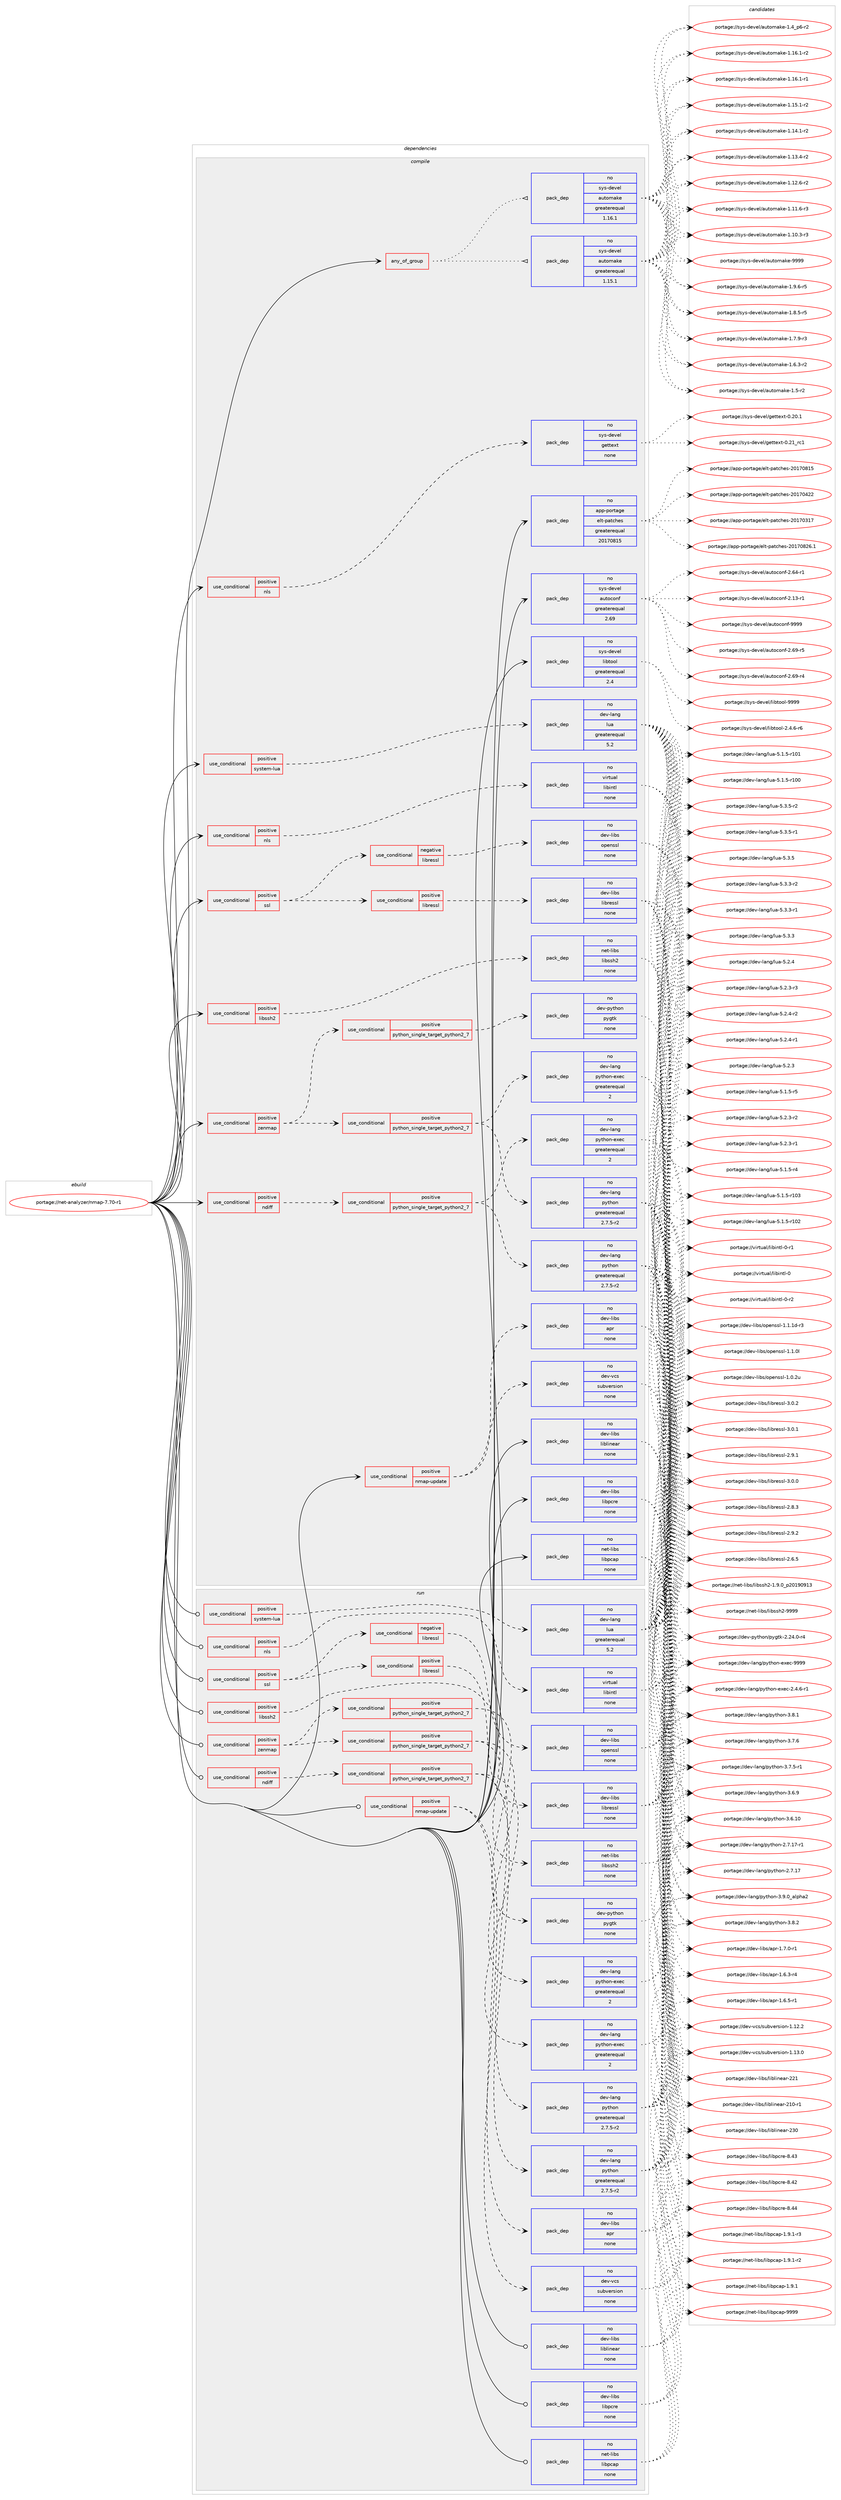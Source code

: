 digraph prolog {

# *************
# Graph options
# *************

newrank=true;
concentrate=true;
compound=true;
graph [rankdir=LR,fontname=Helvetica,fontsize=10,ranksep=1.5];#, ranksep=2.5, nodesep=0.2];
edge  [arrowhead=vee];
node  [fontname=Helvetica,fontsize=10];

# **********
# The ebuild
# **********

subgraph cluster_leftcol {
color=gray;
rank=same;
label=<<i>ebuild</i>>;
id [label="portage://net-analyzer/nmap-7.70-r1", color=red, width=4, href="../net-analyzer/nmap-7.70-r1.svg"];
}

# ****************
# The dependencies
# ****************

subgraph cluster_midcol {
color=gray;
label=<<i>dependencies</i>>;
subgraph cluster_compile {
fillcolor="#eeeeee";
style=filled;
label=<<i>compile</i>>;
subgraph any1752 {
dependency101522 [label=<<TABLE BORDER="0" CELLBORDER="1" CELLSPACING="0" CELLPADDING="4"><TR><TD CELLPADDING="10">any_of_group</TD></TR></TABLE>>, shape=none, color=red];subgraph pack76367 {
dependency101523 [label=<<TABLE BORDER="0" CELLBORDER="1" CELLSPACING="0" CELLPADDING="4" WIDTH="220"><TR><TD ROWSPAN="6" CELLPADDING="30">pack_dep</TD></TR><TR><TD WIDTH="110">no</TD></TR><TR><TD>sys-devel</TD></TR><TR><TD>automake</TD></TR><TR><TD>greaterequal</TD></TR><TR><TD>1.16.1</TD></TR></TABLE>>, shape=none, color=blue];
}
dependency101522:e -> dependency101523:w [weight=20,style="dotted",arrowhead="oinv"];
subgraph pack76368 {
dependency101524 [label=<<TABLE BORDER="0" CELLBORDER="1" CELLSPACING="0" CELLPADDING="4" WIDTH="220"><TR><TD ROWSPAN="6" CELLPADDING="30">pack_dep</TD></TR><TR><TD WIDTH="110">no</TD></TR><TR><TD>sys-devel</TD></TR><TR><TD>automake</TD></TR><TR><TD>greaterequal</TD></TR><TR><TD>1.15.1</TD></TR></TABLE>>, shape=none, color=blue];
}
dependency101522:e -> dependency101524:w [weight=20,style="dotted",arrowhead="oinv"];
}
id:e -> dependency101522:w [weight=20,style="solid",arrowhead="vee"];
subgraph cond23318 {
dependency101525 [label=<<TABLE BORDER="0" CELLBORDER="1" CELLSPACING="0" CELLPADDING="4"><TR><TD ROWSPAN="3" CELLPADDING="10">use_conditional</TD></TR><TR><TD>positive</TD></TR><TR><TD>libssh2</TD></TR></TABLE>>, shape=none, color=red];
subgraph pack76369 {
dependency101526 [label=<<TABLE BORDER="0" CELLBORDER="1" CELLSPACING="0" CELLPADDING="4" WIDTH="220"><TR><TD ROWSPAN="6" CELLPADDING="30">pack_dep</TD></TR><TR><TD WIDTH="110">no</TD></TR><TR><TD>net-libs</TD></TR><TR><TD>libssh2</TD></TR><TR><TD>none</TD></TR><TR><TD></TD></TR></TABLE>>, shape=none, color=blue];
}
dependency101525:e -> dependency101526:w [weight=20,style="dashed",arrowhead="vee"];
}
id:e -> dependency101525:w [weight=20,style="solid",arrowhead="vee"];
subgraph cond23319 {
dependency101527 [label=<<TABLE BORDER="0" CELLBORDER="1" CELLSPACING="0" CELLPADDING="4"><TR><TD ROWSPAN="3" CELLPADDING="10">use_conditional</TD></TR><TR><TD>positive</TD></TR><TR><TD>ndiff</TD></TR></TABLE>>, shape=none, color=red];
subgraph cond23320 {
dependency101528 [label=<<TABLE BORDER="0" CELLBORDER="1" CELLSPACING="0" CELLPADDING="4"><TR><TD ROWSPAN="3" CELLPADDING="10">use_conditional</TD></TR><TR><TD>positive</TD></TR><TR><TD>python_single_target_python2_7</TD></TR></TABLE>>, shape=none, color=red];
subgraph pack76370 {
dependency101529 [label=<<TABLE BORDER="0" CELLBORDER="1" CELLSPACING="0" CELLPADDING="4" WIDTH="220"><TR><TD ROWSPAN="6" CELLPADDING="30">pack_dep</TD></TR><TR><TD WIDTH="110">no</TD></TR><TR><TD>dev-lang</TD></TR><TR><TD>python</TD></TR><TR><TD>greaterequal</TD></TR><TR><TD>2.7.5-r2</TD></TR></TABLE>>, shape=none, color=blue];
}
dependency101528:e -> dependency101529:w [weight=20,style="dashed",arrowhead="vee"];
subgraph pack76371 {
dependency101530 [label=<<TABLE BORDER="0" CELLBORDER="1" CELLSPACING="0" CELLPADDING="4" WIDTH="220"><TR><TD ROWSPAN="6" CELLPADDING="30">pack_dep</TD></TR><TR><TD WIDTH="110">no</TD></TR><TR><TD>dev-lang</TD></TR><TR><TD>python-exec</TD></TR><TR><TD>greaterequal</TD></TR><TR><TD>2</TD></TR></TABLE>>, shape=none, color=blue];
}
dependency101528:e -> dependency101530:w [weight=20,style="dashed",arrowhead="vee"];
}
dependency101527:e -> dependency101528:w [weight=20,style="dashed",arrowhead="vee"];
}
id:e -> dependency101527:w [weight=20,style="solid",arrowhead="vee"];
subgraph cond23321 {
dependency101531 [label=<<TABLE BORDER="0" CELLBORDER="1" CELLSPACING="0" CELLPADDING="4"><TR><TD ROWSPAN="3" CELLPADDING="10">use_conditional</TD></TR><TR><TD>positive</TD></TR><TR><TD>nls</TD></TR></TABLE>>, shape=none, color=red];
subgraph pack76372 {
dependency101532 [label=<<TABLE BORDER="0" CELLBORDER="1" CELLSPACING="0" CELLPADDING="4" WIDTH="220"><TR><TD ROWSPAN="6" CELLPADDING="30">pack_dep</TD></TR><TR><TD WIDTH="110">no</TD></TR><TR><TD>sys-devel</TD></TR><TR><TD>gettext</TD></TR><TR><TD>none</TD></TR><TR><TD></TD></TR></TABLE>>, shape=none, color=blue];
}
dependency101531:e -> dependency101532:w [weight=20,style="dashed",arrowhead="vee"];
}
id:e -> dependency101531:w [weight=20,style="solid",arrowhead="vee"];
subgraph cond23322 {
dependency101533 [label=<<TABLE BORDER="0" CELLBORDER="1" CELLSPACING="0" CELLPADDING="4"><TR><TD ROWSPAN="3" CELLPADDING="10">use_conditional</TD></TR><TR><TD>positive</TD></TR><TR><TD>nls</TD></TR></TABLE>>, shape=none, color=red];
subgraph pack76373 {
dependency101534 [label=<<TABLE BORDER="0" CELLBORDER="1" CELLSPACING="0" CELLPADDING="4" WIDTH="220"><TR><TD ROWSPAN="6" CELLPADDING="30">pack_dep</TD></TR><TR><TD WIDTH="110">no</TD></TR><TR><TD>virtual</TD></TR><TR><TD>libintl</TD></TR><TR><TD>none</TD></TR><TR><TD></TD></TR></TABLE>>, shape=none, color=blue];
}
dependency101533:e -> dependency101534:w [weight=20,style="dashed",arrowhead="vee"];
}
id:e -> dependency101533:w [weight=20,style="solid",arrowhead="vee"];
subgraph cond23323 {
dependency101535 [label=<<TABLE BORDER="0" CELLBORDER="1" CELLSPACING="0" CELLPADDING="4"><TR><TD ROWSPAN="3" CELLPADDING="10">use_conditional</TD></TR><TR><TD>positive</TD></TR><TR><TD>nmap-update</TD></TR></TABLE>>, shape=none, color=red];
subgraph pack76374 {
dependency101536 [label=<<TABLE BORDER="0" CELLBORDER="1" CELLSPACING="0" CELLPADDING="4" WIDTH="220"><TR><TD ROWSPAN="6" CELLPADDING="30">pack_dep</TD></TR><TR><TD WIDTH="110">no</TD></TR><TR><TD>dev-libs</TD></TR><TR><TD>apr</TD></TR><TR><TD>none</TD></TR><TR><TD></TD></TR></TABLE>>, shape=none, color=blue];
}
dependency101535:e -> dependency101536:w [weight=20,style="dashed",arrowhead="vee"];
subgraph pack76375 {
dependency101537 [label=<<TABLE BORDER="0" CELLBORDER="1" CELLSPACING="0" CELLPADDING="4" WIDTH="220"><TR><TD ROWSPAN="6" CELLPADDING="30">pack_dep</TD></TR><TR><TD WIDTH="110">no</TD></TR><TR><TD>dev-vcs</TD></TR><TR><TD>subversion</TD></TR><TR><TD>none</TD></TR><TR><TD></TD></TR></TABLE>>, shape=none, color=blue];
}
dependency101535:e -> dependency101537:w [weight=20,style="dashed",arrowhead="vee"];
}
id:e -> dependency101535:w [weight=20,style="solid",arrowhead="vee"];
subgraph cond23324 {
dependency101538 [label=<<TABLE BORDER="0" CELLBORDER="1" CELLSPACING="0" CELLPADDING="4"><TR><TD ROWSPAN="3" CELLPADDING="10">use_conditional</TD></TR><TR><TD>positive</TD></TR><TR><TD>ssl</TD></TR></TABLE>>, shape=none, color=red];
subgraph cond23325 {
dependency101539 [label=<<TABLE BORDER="0" CELLBORDER="1" CELLSPACING="0" CELLPADDING="4"><TR><TD ROWSPAN="3" CELLPADDING="10">use_conditional</TD></TR><TR><TD>negative</TD></TR><TR><TD>libressl</TD></TR></TABLE>>, shape=none, color=red];
subgraph pack76376 {
dependency101540 [label=<<TABLE BORDER="0" CELLBORDER="1" CELLSPACING="0" CELLPADDING="4" WIDTH="220"><TR><TD ROWSPAN="6" CELLPADDING="30">pack_dep</TD></TR><TR><TD WIDTH="110">no</TD></TR><TR><TD>dev-libs</TD></TR><TR><TD>openssl</TD></TR><TR><TD>none</TD></TR><TR><TD></TD></TR></TABLE>>, shape=none, color=blue];
}
dependency101539:e -> dependency101540:w [weight=20,style="dashed",arrowhead="vee"];
}
dependency101538:e -> dependency101539:w [weight=20,style="dashed",arrowhead="vee"];
subgraph cond23326 {
dependency101541 [label=<<TABLE BORDER="0" CELLBORDER="1" CELLSPACING="0" CELLPADDING="4"><TR><TD ROWSPAN="3" CELLPADDING="10">use_conditional</TD></TR><TR><TD>positive</TD></TR><TR><TD>libressl</TD></TR></TABLE>>, shape=none, color=red];
subgraph pack76377 {
dependency101542 [label=<<TABLE BORDER="0" CELLBORDER="1" CELLSPACING="0" CELLPADDING="4" WIDTH="220"><TR><TD ROWSPAN="6" CELLPADDING="30">pack_dep</TD></TR><TR><TD WIDTH="110">no</TD></TR><TR><TD>dev-libs</TD></TR><TR><TD>libressl</TD></TR><TR><TD>none</TD></TR><TR><TD></TD></TR></TABLE>>, shape=none, color=blue];
}
dependency101541:e -> dependency101542:w [weight=20,style="dashed",arrowhead="vee"];
}
dependency101538:e -> dependency101541:w [weight=20,style="dashed",arrowhead="vee"];
}
id:e -> dependency101538:w [weight=20,style="solid",arrowhead="vee"];
subgraph cond23327 {
dependency101543 [label=<<TABLE BORDER="0" CELLBORDER="1" CELLSPACING="0" CELLPADDING="4"><TR><TD ROWSPAN="3" CELLPADDING="10">use_conditional</TD></TR><TR><TD>positive</TD></TR><TR><TD>system-lua</TD></TR></TABLE>>, shape=none, color=red];
subgraph pack76378 {
dependency101544 [label=<<TABLE BORDER="0" CELLBORDER="1" CELLSPACING="0" CELLPADDING="4" WIDTH="220"><TR><TD ROWSPAN="6" CELLPADDING="30">pack_dep</TD></TR><TR><TD WIDTH="110">no</TD></TR><TR><TD>dev-lang</TD></TR><TR><TD>lua</TD></TR><TR><TD>greaterequal</TD></TR><TR><TD>5.2</TD></TR></TABLE>>, shape=none, color=blue];
}
dependency101543:e -> dependency101544:w [weight=20,style="dashed",arrowhead="vee"];
}
id:e -> dependency101543:w [weight=20,style="solid",arrowhead="vee"];
subgraph cond23328 {
dependency101545 [label=<<TABLE BORDER="0" CELLBORDER="1" CELLSPACING="0" CELLPADDING="4"><TR><TD ROWSPAN="3" CELLPADDING="10">use_conditional</TD></TR><TR><TD>positive</TD></TR><TR><TD>zenmap</TD></TR></TABLE>>, shape=none, color=red];
subgraph cond23329 {
dependency101546 [label=<<TABLE BORDER="0" CELLBORDER="1" CELLSPACING="0" CELLPADDING="4"><TR><TD ROWSPAN="3" CELLPADDING="10">use_conditional</TD></TR><TR><TD>positive</TD></TR><TR><TD>python_single_target_python2_7</TD></TR></TABLE>>, shape=none, color=red];
subgraph pack76379 {
dependency101547 [label=<<TABLE BORDER="0" CELLBORDER="1" CELLSPACING="0" CELLPADDING="4" WIDTH="220"><TR><TD ROWSPAN="6" CELLPADDING="30">pack_dep</TD></TR><TR><TD WIDTH="110">no</TD></TR><TR><TD>dev-python</TD></TR><TR><TD>pygtk</TD></TR><TR><TD>none</TD></TR><TR><TD></TD></TR></TABLE>>, shape=none, color=blue];
}
dependency101546:e -> dependency101547:w [weight=20,style="dashed",arrowhead="vee"];
}
dependency101545:e -> dependency101546:w [weight=20,style="dashed",arrowhead="vee"];
subgraph cond23330 {
dependency101548 [label=<<TABLE BORDER="0" CELLBORDER="1" CELLSPACING="0" CELLPADDING="4"><TR><TD ROWSPAN="3" CELLPADDING="10">use_conditional</TD></TR><TR><TD>positive</TD></TR><TR><TD>python_single_target_python2_7</TD></TR></TABLE>>, shape=none, color=red];
subgraph pack76380 {
dependency101549 [label=<<TABLE BORDER="0" CELLBORDER="1" CELLSPACING="0" CELLPADDING="4" WIDTH="220"><TR><TD ROWSPAN="6" CELLPADDING="30">pack_dep</TD></TR><TR><TD WIDTH="110">no</TD></TR><TR><TD>dev-lang</TD></TR><TR><TD>python</TD></TR><TR><TD>greaterequal</TD></TR><TR><TD>2.7.5-r2</TD></TR></TABLE>>, shape=none, color=blue];
}
dependency101548:e -> dependency101549:w [weight=20,style="dashed",arrowhead="vee"];
subgraph pack76381 {
dependency101550 [label=<<TABLE BORDER="0" CELLBORDER="1" CELLSPACING="0" CELLPADDING="4" WIDTH="220"><TR><TD ROWSPAN="6" CELLPADDING="30">pack_dep</TD></TR><TR><TD WIDTH="110">no</TD></TR><TR><TD>dev-lang</TD></TR><TR><TD>python-exec</TD></TR><TR><TD>greaterequal</TD></TR><TR><TD>2</TD></TR></TABLE>>, shape=none, color=blue];
}
dependency101548:e -> dependency101550:w [weight=20,style="dashed",arrowhead="vee"];
}
dependency101545:e -> dependency101548:w [weight=20,style="dashed",arrowhead="vee"];
}
id:e -> dependency101545:w [weight=20,style="solid",arrowhead="vee"];
subgraph pack76382 {
dependency101551 [label=<<TABLE BORDER="0" CELLBORDER="1" CELLSPACING="0" CELLPADDING="4" WIDTH="220"><TR><TD ROWSPAN="6" CELLPADDING="30">pack_dep</TD></TR><TR><TD WIDTH="110">no</TD></TR><TR><TD>app-portage</TD></TR><TR><TD>elt-patches</TD></TR><TR><TD>greaterequal</TD></TR><TR><TD>20170815</TD></TR></TABLE>>, shape=none, color=blue];
}
id:e -> dependency101551:w [weight=20,style="solid",arrowhead="vee"];
subgraph pack76383 {
dependency101552 [label=<<TABLE BORDER="0" CELLBORDER="1" CELLSPACING="0" CELLPADDING="4" WIDTH="220"><TR><TD ROWSPAN="6" CELLPADDING="30">pack_dep</TD></TR><TR><TD WIDTH="110">no</TD></TR><TR><TD>dev-libs</TD></TR><TR><TD>liblinear</TD></TR><TR><TD>none</TD></TR><TR><TD></TD></TR></TABLE>>, shape=none, color=blue];
}
id:e -> dependency101552:w [weight=20,style="solid",arrowhead="vee"];
subgraph pack76384 {
dependency101553 [label=<<TABLE BORDER="0" CELLBORDER="1" CELLSPACING="0" CELLPADDING="4" WIDTH="220"><TR><TD ROWSPAN="6" CELLPADDING="30">pack_dep</TD></TR><TR><TD WIDTH="110">no</TD></TR><TR><TD>dev-libs</TD></TR><TR><TD>libpcre</TD></TR><TR><TD>none</TD></TR><TR><TD></TD></TR></TABLE>>, shape=none, color=blue];
}
id:e -> dependency101553:w [weight=20,style="solid",arrowhead="vee"];
subgraph pack76385 {
dependency101554 [label=<<TABLE BORDER="0" CELLBORDER="1" CELLSPACING="0" CELLPADDING="4" WIDTH="220"><TR><TD ROWSPAN="6" CELLPADDING="30">pack_dep</TD></TR><TR><TD WIDTH="110">no</TD></TR><TR><TD>net-libs</TD></TR><TR><TD>libpcap</TD></TR><TR><TD>none</TD></TR><TR><TD></TD></TR></TABLE>>, shape=none, color=blue];
}
id:e -> dependency101554:w [weight=20,style="solid",arrowhead="vee"];
subgraph pack76386 {
dependency101555 [label=<<TABLE BORDER="0" CELLBORDER="1" CELLSPACING="0" CELLPADDING="4" WIDTH="220"><TR><TD ROWSPAN="6" CELLPADDING="30">pack_dep</TD></TR><TR><TD WIDTH="110">no</TD></TR><TR><TD>sys-devel</TD></TR><TR><TD>autoconf</TD></TR><TR><TD>greaterequal</TD></TR><TR><TD>2.69</TD></TR></TABLE>>, shape=none, color=blue];
}
id:e -> dependency101555:w [weight=20,style="solid",arrowhead="vee"];
subgraph pack76387 {
dependency101556 [label=<<TABLE BORDER="0" CELLBORDER="1" CELLSPACING="0" CELLPADDING="4" WIDTH="220"><TR><TD ROWSPAN="6" CELLPADDING="30">pack_dep</TD></TR><TR><TD WIDTH="110">no</TD></TR><TR><TD>sys-devel</TD></TR><TR><TD>libtool</TD></TR><TR><TD>greaterequal</TD></TR><TR><TD>2.4</TD></TR></TABLE>>, shape=none, color=blue];
}
id:e -> dependency101556:w [weight=20,style="solid",arrowhead="vee"];
}
subgraph cluster_compileandrun {
fillcolor="#eeeeee";
style=filled;
label=<<i>compile and run</i>>;
}
subgraph cluster_run {
fillcolor="#eeeeee";
style=filled;
label=<<i>run</i>>;
subgraph cond23331 {
dependency101557 [label=<<TABLE BORDER="0" CELLBORDER="1" CELLSPACING="0" CELLPADDING="4"><TR><TD ROWSPAN="3" CELLPADDING="10">use_conditional</TD></TR><TR><TD>positive</TD></TR><TR><TD>libssh2</TD></TR></TABLE>>, shape=none, color=red];
subgraph pack76388 {
dependency101558 [label=<<TABLE BORDER="0" CELLBORDER="1" CELLSPACING="0" CELLPADDING="4" WIDTH="220"><TR><TD ROWSPAN="6" CELLPADDING="30">pack_dep</TD></TR><TR><TD WIDTH="110">no</TD></TR><TR><TD>net-libs</TD></TR><TR><TD>libssh2</TD></TR><TR><TD>none</TD></TR><TR><TD></TD></TR></TABLE>>, shape=none, color=blue];
}
dependency101557:e -> dependency101558:w [weight=20,style="dashed",arrowhead="vee"];
}
id:e -> dependency101557:w [weight=20,style="solid",arrowhead="odot"];
subgraph cond23332 {
dependency101559 [label=<<TABLE BORDER="0" CELLBORDER="1" CELLSPACING="0" CELLPADDING="4"><TR><TD ROWSPAN="3" CELLPADDING="10">use_conditional</TD></TR><TR><TD>positive</TD></TR><TR><TD>ndiff</TD></TR></TABLE>>, shape=none, color=red];
subgraph cond23333 {
dependency101560 [label=<<TABLE BORDER="0" CELLBORDER="1" CELLSPACING="0" CELLPADDING="4"><TR><TD ROWSPAN="3" CELLPADDING="10">use_conditional</TD></TR><TR><TD>positive</TD></TR><TR><TD>python_single_target_python2_7</TD></TR></TABLE>>, shape=none, color=red];
subgraph pack76389 {
dependency101561 [label=<<TABLE BORDER="0" CELLBORDER="1" CELLSPACING="0" CELLPADDING="4" WIDTH="220"><TR><TD ROWSPAN="6" CELLPADDING="30">pack_dep</TD></TR><TR><TD WIDTH="110">no</TD></TR><TR><TD>dev-lang</TD></TR><TR><TD>python</TD></TR><TR><TD>greaterequal</TD></TR><TR><TD>2.7.5-r2</TD></TR></TABLE>>, shape=none, color=blue];
}
dependency101560:e -> dependency101561:w [weight=20,style="dashed",arrowhead="vee"];
subgraph pack76390 {
dependency101562 [label=<<TABLE BORDER="0" CELLBORDER="1" CELLSPACING="0" CELLPADDING="4" WIDTH="220"><TR><TD ROWSPAN="6" CELLPADDING="30">pack_dep</TD></TR><TR><TD WIDTH="110">no</TD></TR><TR><TD>dev-lang</TD></TR><TR><TD>python-exec</TD></TR><TR><TD>greaterequal</TD></TR><TR><TD>2</TD></TR></TABLE>>, shape=none, color=blue];
}
dependency101560:e -> dependency101562:w [weight=20,style="dashed",arrowhead="vee"];
}
dependency101559:e -> dependency101560:w [weight=20,style="dashed",arrowhead="vee"];
}
id:e -> dependency101559:w [weight=20,style="solid",arrowhead="odot"];
subgraph cond23334 {
dependency101563 [label=<<TABLE BORDER="0" CELLBORDER="1" CELLSPACING="0" CELLPADDING="4"><TR><TD ROWSPAN="3" CELLPADDING="10">use_conditional</TD></TR><TR><TD>positive</TD></TR><TR><TD>nls</TD></TR></TABLE>>, shape=none, color=red];
subgraph pack76391 {
dependency101564 [label=<<TABLE BORDER="0" CELLBORDER="1" CELLSPACING="0" CELLPADDING="4" WIDTH="220"><TR><TD ROWSPAN="6" CELLPADDING="30">pack_dep</TD></TR><TR><TD WIDTH="110">no</TD></TR><TR><TD>virtual</TD></TR><TR><TD>libintl</TD></TR><TR><TD>none</TD></TR><TR><TD></TD></TR></TABLE>>, shape=none, color=blue];
}
dependency101563:e -> dependency101564:w [weight=20,style="dashed",arrowhead="vee"];
}
id:e -> dependency101563:w [weight=20,style="solid",arrowhead="odot"];
subgraph cond23335 {
dependency101565 [label=<<TABLE BORDER="0" CELLBORDER="1" CELLSPACING="0" CELLPADDING="4"><TR><TD ROWSPAN="3" CELLPADDING="10">use_conditional</TD></TR><TR><TD>positive</TD></TR><TR><TD>nmap-update</TD></TR></TABLE>>, shape=none, color=red];
subgraph pack76392 {
dependency101566 [label=<<TABLE BORDER="0" CELLBORDER="1" CELLSPACING="0" CELLPADDING="4" WIDTH="220"><TR><TD ROWSPAN="6" CELLPADDING="30">pack_dep</TD></TR><TR><TD WIDTH="110">no</TD></TR><TR><TD>dev-libs</TD></TR><TR><TD>apr</TD></TR><TR><TD>none</TD></TR><TR><TD></TD></TR></TABLE>>, shape=none, color=blue];
}
dependency101565:e -> dependency101566:w [weight=20,style="dashed",arrowhead="vee"];
subgraph pack76393 {
dependency101567 [label=<<TABLE BORDER="0" CELLBORDER="1" CELLSPACING="0" CELLPADDING="4" WIDTH="220"><TR><TD ROWSPAN="6" CELLPADDING="30">pack_dep</TD></TR><TR><TD WIDTH="110">no</TD></TR><TR><TD>dev-vcs</TD></TR><TR><TD>subversion</TD></TR><TR><TD>none</TD></TR><TR><TD></TD></TR></TABLE>>, shape=none, color=blue];
}
dependency101565:e -> dependency101567:w [weight=20,style="dashed",arrowhead="vee"];
}
id:e -> dependency101565:w [weight=20,style="solid",arrowhead="odot"];
subgraph cond23336 {
dependency101568 [label=<<TABLE BORDER="0" CELLBORDER="1" CELLSPACING="0" CELLPADDING="4"><TR><TD ROWSPAN="3" CELLPADDING="10">use_conditional</TD></TR><TR><TD>positive</TD></TR><TR><TD>ssl</TD></TR></TABLE>>, shape=none, color=red];
subgraph cond23337 {
dependency101569 [label=<<TABLE BORDER="0" CELLBORDER="1" CELLSPACING="0" CELLPADDING="4"><TR><TD ROWSPAN="3" CELLPADDING="10">use_conditional</TD></TR><TR><TD>negative</TD></TR><TR><TD>libressl</TD></TR></TABLE>>, shape=none, color=red];
subgraph pack76394 {
dependency101570 [label=<<TABLE BORDER="0" CELLBORDER="1" CELLSPACING="0" CELLPADDING="4" WIDTH="220"><TR><TD ROWSPAN="6" CELLPADDING="30">pack_dep</TD></TR><TR><TD WIDTH="110">no</TD></TR><TR><TD>dev-libs</TD></TR><TR><TD>openssl</TD></TR><TR><TD>none</TD></TR><TR><TD></TD></TR></TABLE>>, shape=none, color=blue];
}
dependency101569:e -> dependency101570:w [weight=20,style="dashed",arrowhead="vee"];
}
dependency101568:e -> dependency101569:w [weight=20,style="dashed",arrowhead="vee"];
subgraph cond23338 {
dependency101571 [label=<<TABLE BORDER="0" CELLBORDER="1" CELLSPACING="0" CELLPADDING="4"><TR><TD ROWSPAN="3" CELLPADDING="10">use_conditional</TD></TR><TR><TD>positive</TD></TR><TR><TD>libressl</TD></TR></TABLE>>, shape=none, color=red];
subgraph pack76395 {
dependency101572 [label=<<TABLE BORDER="0" CELLBORDER="1" CELLSPACING="0" CELLPADDING="4" WIDTH="220"><TR><TD ROWSPAN="6" CELLPADDING="30">pack_dep</TD></TR><TR><TD WIDTH="110">no</TD></TR><TR><TD>dev-libs</TD></TR><TR><TD>libressl</TD></TR><TR><TD>none</TD></TR><TR><TD></TD></TR></TABLE>>, shape=none, color=blue];
}
dependency101571:e -> dependency101572:w [weight=20,style="dashed",arrowhead="vee"];
}
dependency101568:e -> dependency101571:w [weight=20,style="dashed",arrowhead="vee"];
}
id:e -> dependency101568:w [weight=20,style="solid",arrowhead="odot"];
subgraph cond23339 {
dependency101573 [label=<<TABLE BORDER="0" CELLBORDER="1" CELLSPACING="0" CELLPADDING="4"><TR><TD ROWSPAN="3" CELLPADDING="10">use_conditional</TD></TR><TR><TD>positive</TD></TR><TR><TD>system-lua</TD></TR></TABLE>>, shape=none, color=red];
subgraph pack76396 {
dependency101574 [label=<<TABLE BORDER="0" CELLBORDER="1" CELLSPACING="0" CELLPADDING="4" WIDTH="220"><TR><TD ROWSPAN="6" CELLPADDING="30">pack_dep</TD></TR><TR><TD WIDTH="110">no</TD></TR><TR><TD>dev-lang</TD></TR><TR><TD>lua</TD></TR><TR><TD>greaterequal</TD></TR><TR><TD>5.2</TD></TR></TABLE>>, shape=none, color=blue];
}
dependency101573:e -> dependency101574:w [weight=20,style="dashed",arrowhead="vee"];
}
id:e -> dependency101573:w [weight=20,style="solid",arrowhead="odot"];
subgraph cond23340 {
dependency101575 [label=<<TABLE BORDER="0" CELLBORDER="1" CELLSPACING="0" CELLPADDING="4"><TR><TD ROWSPAN="3" CELLPADDING="10">use_conditional</TD></TR><TR><TD>positive</TD></TR><TR><TD>zenmap</TD></TR></TABLE>>, shape=none, color=red];
subgraph cond23341 {
dependency101576 [label=<<TABLE BORDER="0" CELLBORDER="1" CELLSPACING="0" CELLPADDING="4"><TR><TD ROWSPAN="3" CELLPADDING="10">use_conditional</TD></TR><TR><TD>positive</TD></TR><TR><TD>python_single_target_python2_7</TD></TR></TABLE>>, shape=none, color=red];
subgraph pack76397 {
dependency101577 [label=<<TABLE BORDER="0" CELLBORDER="1" CELLSPACING="0" CELLPADDING="4" WIDTH="220"><TR><TD ROWSPAN="6" CELLPADDING="30">pack_dep</TD></TR><TR><TD WIDTH="110">no</TD></TR><TR><TD>dev-python</TD></TR><TR><TD>pygtk</TD></TR><TR><TD>none</TD></TR><TR><TD></TD></TR></TABLE>>, shape=none, color=blue];
}
dependency101576:e -> dependency101577:w [weight=20,style="dashed",arrowhead="vee"];
}
dependency101575:e -> dependency101576:w [weight=20,style="dashed",arrowhead="vee"];
subgraph cond23342 {
dependency101578 [label=<<TABLE BORDER="0" CELLBORDER="1" CELLSPACING="0" CELLPADDING="4"><TR><TD ROWSPAN="3" CELLPADDING="10">use_conditional</TD></TR><TR><TD>positive</TD></TR><TR><TD>python_single_target_python2_7</TD></TR></TABLE>>, shape=none, color=red];
subgraph pack76398 {
dependency101579 [label=<<TABLE BORDER="0" CELLBORDER="1" CELLSPACING="0" CELLPADDING="4" WIDTH="220"><TR><TD ROWSPAN="6" CELLPADDING="30">pack_dep</TD></TR><TR><TD WIDTH="110">no</TD></TR><TR><TD>dev-lang</TD></TR><TR><TD>python</TD></TR><TR><TD>greaterequal</TD></TR><TR><TD>2.7.5-r2</TD></TR></TABLE>>, shape=none, color=blue];
}
dependency101578:e -> dependency101579:w [weight=20,style="dashed",arrowhead="vee"];
subgraph pack76399 {
dependency101580 [label=<<TABLE BORDER="0" CELLBORDER="1" CELLSPACING="0" CELLPADDING="4" WIDTH="220"><TR><TD ROWSPAN="6" CELLPADDING="30">pack_dep</TD></TR><TR><TD WIDTH="110">no</TD></TR><TR><TD>dev-lang</TD></TR><TR><TD>python-exec</TD></TR><TR><TD>greaterequal</TD></TR><TR><TD>2</TD></TR></TABLE>>, shape=none, color=blue];
}
dependency101578:e -> dependency101580:w [weight=20,style="dashed",arrowhead="vee"];
}
dependency101575:e -> dependency101578:w [weight=20,style="dashed",arrowhead="vee"];
}
id:e -> dependency101575:w [weight=20,style="solid",arrowhead="odot"];
subgraph pack76400 {
dependency101581 [label=<<TABLE BORDER="0" CELLBORDER="1" CELLSPACING="0" CELLPADDING="4" WIDTH="220"><TR><TD ROWSPAN="6" CELLPADDING="30">pack_dep</TD></TR><TR><TD WIDTH="110">no</TD></TR><TR><TD>dev-libs</TD></TR><TR><TD>liblinear</TD></TR><TR><TD>none</TD></TR><TR><TD></TD></TR></TABLE>>, shape=none, color=blue];
}
id:e -> dependency101581:w [weight=20,style="solid",arrowhead="odot"];
subgraph pack76401 {
dependency101582 [label=<<TABLE BORDER="0" CELLBORDER="1" CELLSPACING="0" CELLPADDING="4" WIDTH="220"><TR><TD ROWSPAN="6" CELLPADDING="30">pack_dep</TD></TR><TR><TD WIDTH="110">no</TD></TR><TR><TD>dev-libs</TD></TR><TR><TD>libpcre</TD></TR><TR><TD>none</TD></TR><TR><TD></TD></TR></TABLE>>, shape=none, color=blue];
}
id:e -> dependency101582:w [weight=20,style="solid",arrowhead="odot"];
subgraph pack76402 {
dependency101583 [label=<<TABLE BORDER="0" CELLBORDER="1" CELLSPACING="0" CELLPADDING="4" WIDTH="220"><TR><TD ROWSPAN="6" CELLPADDING="30">pack_dep</TD></TR><TR><TD WIDTH="110">no</TD></TR><TR><TD>net-libs</TD></TR><TR><TD>libpcap</TD></TR><TR><TD>none</TD></TR><TR><TD></TD></TR></TABLE>>, shape=none, color=blue];
}
id:e -> dependency101583:w [weight=20,style="solid",arrowhead="odot"];
}
}

# **************
# The candidates
# **************

subgraph cluster_choices {
rank=same;
color=gray;
label=<<i>candidates</i>>;

subgraph choice76367 {
color=black;
nodesep=1;
choice115121115451001011181011084797117116111109971071014557575757 [label="portage://sys-devel/automake-9999", color=red, width=4,href="../sys-devel/automake-9999.svg"];
choice115121115451001011181011084797117116111109971071014549465746544511453 [label="portage://sys-devel/automake-1.9.6-r5", color=red, width=4,href="../sys-devel/automake-1.9.6-r5.svg"];
choice115121115451001011181011084797117116111109971071014549465646534511453 [label="portage://sys-devel/automake-1.8.5-r5", color=red, width=4,href="../sys-devel/automake-1.8.5-r5.svg"];
choice115121115451001011181011084797117116111109971071014549465546574511451 [label="portage://sys-devel/automake-1.7.9-r3", color=red, width=4,href="../sys-devel/automake-1.7.9-r3.svg"];
choice115121115451001011181011084797117116111109971071014549465446514511450 [label="portage://sys-devel/automake-1.6.3-r2", color=red, width=4,href="../sys-devel/automake-1.6.3-r2.svg"];
choice11512111545100101118101108479711711611110997107101454946534511450 [label="portage://sys-devel/automake-1.5-r2", color=red, width=4,href="../sys-devel/automake-1.5-r2.svg"];
choice115121115451001011181011084797117116111109971071014549465295112544511450 [label="portage://sys-devel/automake-1.4_p6-r2", color=red, width=4,href="../sys-devel/automake-1.4_p6-r2.svg"];
choice11512111545100101118101108479711711611110997107101454946495446494511450 [label="portage://sys-devel/automake-1.16.1-r2", color=red, width=4,href="../sys-devel/automake-1.16.1-r2.svg"];
choice11512111545100101118101108479711711611110997107101454946495446494511449 [label="portage://sys-devel/automake-1.16.1-r1", color=red, width=4,href="../sys-devel/automake-1.16.1-r1.svg"];
choice11512111545100101118101108479711711611110997107101454946495346494511450 [label="portage://sys-devel/automake-1.15.1-r2", color=red, width=4,href="../sys-devel/automake-1.15.1-r2.svg"];
choice11512111545100101118101108479711711611110997107101454946495246494511450 [label="portage://sys-devel/automake-1.14.1-r2", color=red, width=4,href="../sys-devel/automake-1.14.1-r2.svg"];
choice11512111545100101118101108479711711611110997107101454946495146524511450 [label="portage://sys-devel/automake-1.13.4-r2", color=red, width=4,href="../sys-devel/automake-1.13.4-r2.svg"];
choice11512111545100101118101108479711711611110997107101454946495046544511450 [label="portage://sys-devel/automake-1.12.6-r2", color=red, width=4,href="../sys-devel/automake-1.12.6-r2.svg"];
choice11512111545100101118101108479711711611110997107101454946494946544511451 [label="portage://sys-devel/automake-1.11.6-r3", color=red, width=4,href="../sys-devel/automake-1.11.6-r3.svg"];
choice11512111545100101118101108479711711611110997107101454946494846514511451 [label="portage://sys-devel/automake-1.10.3-r3", color=red, width=4,href="../sys-devel/automake-1.10.3-r3.svg"];
dependency101523:e -> choice115121115451001011181011084797117116111109971071014557575757:w [style=dotted,weight="100"];
dependency101523:e -> choice115121115451001011181011084797117116111109971071014549465746544511453:w [style=dotted,weight="100"];
dependency101523:e -> choice115121115451001011181011084797117116111109971071014549465646534511453:w [style=dotted,weight="100"];
dependency101523:e -> choice115121115451001011181011084797117116111109971071014549465546574511451:w [style=dotted,weight="100"];
dependency101523:e -> choice115121115451001011181011084797117116111109971071014549465446514511450:w [style=dotted,weight="100"];
dependency101523:e -> choice11512111545100101118101108479711711611110997107101454946534511450:w [style=dotted,weight="100"];
dependency101523:e -> choice115121115451001011181011084797117116111109971071014549465295112544511450:w [style=dotted,weight="100"];
dependency101523:e -> choice11512111545100101118101108479711711611110997107101454946495446494511450:w [style=dotted,weight="100"];
dependency101523:e -> choice11512111545100101118101108479711711611110997107101454946495446494511449:w [style=dotted,weight="100"];
dependency101523:e -> choice11512111545100101118101108479711711611110997107101454946495346494511450:w [style=dotted,weight="100"];
dependency101523:e -> choice11512111545100101118101108479711711611110997107101454946495246494511450:w [style=dotted,weight="100"];
dependency101523:e -> choice11512111545100101118101108479711711611110997107101454946495146524511450:w [style=dotted,weight="100"];
dependency101523:e -> choice11512111545100101118101108479711711611110997107101454946495046544511450:w [style=dotted,weight="100"];
dependency101523:e -> choice11512111545100101118101108479711711611110997107101454946494946544511451:w [style=dotted,weight="100"];
dependency101523:e -> choice11512111545100101118101108479711711611110997107101454946494846514511451:w [style=dotted,weight="100"];
}
subgraph choice76368 {
color=black;
nodesep=1;
choice115121115451001011181011084797117116111109971071014557575757 [label="portage://sys-devel/automake-9999", color=red, width=4,href="../sys-devel/automake-9999.svg"];
choice115121115451001011181011084797117116111109971071014549465746544511453 [label="portage://sys-devel/automake-1.9.6-r5", color=red, width=4,href="../sys-devel/automake-1.9.6-r5.svg"];
choice115121115451001011181011084797117116111109971071014549465646534511453 [label="portage://sys-devel/automake-1.8.5-r5", color=red, width=4,href="../sys-devel/automake-1.8.5-r5.svg"];
choice115121115451001011181011084797117116111109971071014549465546574511451 [label="portage://sys-devel/automake-1.7.9-r3", color=red, width=4,href="../sys-devel/automake-1.7.9-r3.svg"];
choice115121115451001011181011084797117116111109971071014549465446514511450 [label="portage://sys-devel/automake-1.6.3-r2", color=red, width=4,href="../sys-devel/automake-1.6.3-r2.svg"];
choice11512111545100101118101108479711711611110997107101454946534511450 [label="portage://sys-devel/automake-1.5-r2", color=red, width=4,href="../sys-devel/automake-1.5-r2.svg"];
choice115121115451001011181011084797117116111109971071014549465295112544511450 [label="portage://sys-devel/automake-1.4_p6-r2", color=red, width=4,href="../sys-devel/automake-1.4_p6-r2.svg"];
choice11512111545100101118101108479711711611110997107101454946495446494511450 [label="portage://sys-devel/automake-1.16.1-r2", color=red, width=4,href="../sys-devel/automake-1.16.1-r2.svg"];
choice11512111545100101118101108479711711611110997107101454946495446494511449 [label="portage://sys-devel/automake-1.16.1-r1", color=red, width=4,href="../sys-devel/automake-1.16.1-r1.svg"];
choice11512111545100101118101108479711711611110997107101454946495346494511450 [label="portage://sys-devel/automake-1.15.1-r2", color=red, width=4,href="../sys-devel/automake-1.15.1-r2.svg"];
choice11512111545100101118101108479711711611110997107101454946495246494511450 [label="portage://sys-devel/automake-1.14.1-r2", color=red, width=4,href="../sys-devel/automake-1.14.1-r2.svg"];
choice11512111545100101118101108479711711611110997107101454946495146524511450 [label="portage://sys-devel/automake-1.13.4-r2", color=red, width=4,href="../sys-devel/automake-1.13.4-r2.svg"];
choice11512111545100101118101108479711711611110997107101454946495046544511450 [label="portage://sys-devel/automake-1.12.6-r2", color=red, width=4,href="../sys-devel/automake-1.12.6-r2.svg"];
choice11512111545100101118101108479711711611110997107101454946494946544511451 [label="portage://sys-devel/automake-1.11.6-r3", color=red, width=4,href="../sys-devel/automake-1.11.6-r3.svg"];
choice11512111545100101118101108479711711611110997107101454946494846514511451 [label="portage://sys-devel/automake-1.10.3-r3", color=red, width=4,href="../sys-devel/automake-1.10.3-r3.svg"];
dependency101524:e -> choice115121115451001011181011084797117116111109971071014557575757:w [style=dotted,weight="100"];
dependency101524:e -> choice115121115451001011181011084797117116111109971071014549465746544511453:w [style=dotted,weight="100"];
dependency101524:e -> choice115121115451001011181011084797117116111109971071014549465646534511453:w [style=dotted,weight="100"];
dependency101524:e -> choice115121115451001011181011084797117116111109971071014549465546574511451:w [style=dotted,weight="100"];
dependency101524:e -> choice115121115451001011181011084797117116111109971071014549465446514511450:w [style=dotted,weight="100"];
dependency101524:e -> choice11512111545100101118101108479711711611110997107101454946534511450:w [style=dotted,weight="100"];
dependency101524:e -> choice115121115451001011181011084797117116111109971071014549465295112544511450:w [style=dotted,weight="100"];
dependency101524:e -> choice11512111545100101118101108479711711611110997107101454946495446494511450:w [style=dotted,weight="100"];
dependency101524:e -> choice11512111545100101118101108479711711611110997107101454946495446494511449:w [style=dotted,weight="100"];
dependency101524:e -> choice11512111545100101118101108479711711611110997107101454946495346494511450:w [style=dotted,weight="100"];
dependency101524:e -> choice11512111545100101118101108479711711611110997107101454946495246494511450:w [style=dotted,weight="100"];
dependency101524:e -> choice11512111545100101118101108479711711611110997107101454946495146524511450:w [style=dotted,weight="100"];
dependency101524:e -> choice11512111545100101118101108479711711611110997107101454946495046544511450:w [style=dotted,weight="100"];
dependency101524:e -> choice11512111545100101118101108479711711611110997107101454946494946544511451:w [style=dotted,weight="100"];
dependency101524:e -> choice11512111545100101118101108479711711611110997107101454946494846514511451:w [style=dotted,weight="100"];
}
subgraph choice76369 {
color=black;
nodesep=1;
choice11010111645108105981154710810598115115104504557575757 [label="portage://net-libs/libssh2-9999", color=red, width=4,href="../net-libs/libssh2-9999.svg"];
choice1101011164510810598115471081059811511510450454946574648951125048495748574951 [label="portage://net-libs/libssh2-1.9.0_p20190913", color=red, width=4,href="../net-libs/libssh2-1.9.0_p20190913.svg"];
dependency101526:e -> choice11010111645108105981154710810598115115104504557575757:w [style=dotted,weight="100"];
dependency101526:e -> choice1101011164510810598115471081059811511510450454946574648951125048495748574951:w [style=dotted,weight="100"];
}
subgraph choice76370 {
color=black;
nodesep=1;
choice10010111845108971101034711212111610411111045514657464895971081121049750 [label="portage://dev-lang/python-3.9.0_alpha2", color=red, width=4,href="../dev-lang/python-3.9.0_alpha2.svg"];
choice100101118451089711010347112121116104111110455146564650 [label="portage://dev-lang/python-3.8.2", color=red, width=4,href="../dev-lang/python-3.8.2.svg"];
choice100101118451089711010347112121116104111110455146564649 [label="portage://dev-lang/python-3.8.1", color=red, width=4,href="../dev-lang/python-3.8.1.svg"];
choice100101118451089711010347112121116104111110455146554654 [label="portage://dev-lang/python-3.7.6", color=red, width=4,href="../dev-lang/python-3.7.6.svg"];
choice1001011184510897110103471121211161041111104551465546534511449 [label="portage://dev-lang/python-3.7.5-r1", color=red, width=4,href="../dev-lang/python-3.7.5-r1.svg"];
choice100101118451089711010347112121116104111110455146544657 [label="portage://dev-lang/python-3.6.9", color=red, width=4,href="../dev-lang/python-3.6.9.svg"];
choice10010111845108971101034711212111610411111045514654464948 [label="portage://dev-lang/python-3.6.10", color=red, width=4,href="../dev-lang/python-3.6.10.svg"];
choice100101118451089711010347112121116104111110455046554649554511449 [label="portage://dev-lang/python-2.7.17-r1", color=red, width=4,href="../dev-lang/python-2.7.17-r1.svg"];
choice10010111845108971101034711212111610411111045504655464955 [label="portage://dev-lang/python-2.7.17", color=red, width=4,href="../dev-lang/python-2.7.17.svg"];
dependency101529:e -> choice10010111845108971101034711212111610411111045514657464895971081121049750:w [style=dotted,weight="100"];
dependency101529:e -> choice100101118451089711010347112121116104111110455146564650:w [style=dotted,weight="100"];
dependency101529:e -> choice100101118451089711010347112121116104111110455146564649:w [style=dotted,weight="100"];
dependency101529:e -> choice100101118451089711010347112121116104111110455146554654:w [style=dotted,weight="100"];
dependency101529:e -> choice1001011184510897110103471121211161041111104551465546534511449:w [style=dotted,weight="100"];
dependency101529:e -> choice100101118451089711010347112121116104111110455146544657:w [style=dotted,weight="100"];
dependency101529:e -> choice10010111845108971101034711212111610411111045514654464948:w [style=dotted,weight="100"];
dependency101529:e -> choice100101118451089711010347112121116104111110455046554649554511449:w [style=dotted,weight="100"];
dependency101529:e -> choice10010111845108971101034711212111610411111045504655464955:w [style=dotted,weight="100"];
}
subgraph choice76371 {
color=black;
nodesep=1;
choice10010111845108971101034711212111610411111045101120101994557575757 [label="portage://dev-lang/python-exec-9999", color=red, width=4,href="../dev-lang/python-exec-9999.svg"];
choice10010111845108971101034711212111610411111045101120101994550465246544511449 [label="portage://dev-lang/python-exec-2.4.6-r1", color=red, width=4,href="../dev-lang/python-exec-2.4.6-r1.svg"];
dependency101530:e -> choice10010111845108971101034711212111610411111045101120101994557575757:w [style=dotted,weight="100"];
dependency101530:e -> choice10010111845108971101034711212111610411111045101120101994550465246544511449:w [style=dotted,weight="100"];
}
subgraph choice76372 {
color=black;
nodesep=1;
choice11512111545100101118101108471031011161161011201164548465049951149949 [label="portage://sys-devel/gettext-0.21_rc1", color=red, width=4,href="../sys-devel/gettext-0.21_rc1.svg"];
choice115121115451001011181011084710310111611610112011645484650484649 [label="portage://sys-devel/gettext-0.20.1", color=red, width=4,href="../sys-devel/gettext-0.20.1.svg"];
dependency101532:e -> choice11512111545100101118101108471031011161161011201164548465049951149949:w [style=dotted,weight="100"];
dependency101532:e -> choice115121115451001011181011084710310111611610112011645484650484649:w [style=dotted,weight="100"];
}
subgraph choice76373 {
color=black;
nodesep=1;
choice11810511411611797108471081059810511011610845484511450 [label="portage://virtual/libintl-0-r2", color=red, width=4,href="../virtual/libintl-0-r2.svg"];
choice11810511411611797108471081059810511011610845484511449 [label="portage://virtual/libintl-0-r1", color=red, width=4,href="../virtual/libintl-0-r1.svg"];
choice1181051141161179710847108105981051101161084548 [label="portage://virtual/libintl-0", color=red, width=4,href="../virtual/libintl-0.svg"];
dependency101534:e -> choice11810511411611797108471081059810511011610845484511450:w [style=dotted,weight="100"];
dependency101534:e -> choice11810511411611797108471081059810511011610845484511449:w [style=dotted,weight="100"];
dependency101534:e -> choice1181051141161179710847108105981051101161084548:w [style=dotted,weight="100"];
}
subgraph choice76374 {
color=black;
nodesep=1;
choice100101118451081059811547971121144549465546484511449 [label="portage://dev-libs/apr-1.7.0-r1", color=red, width=4,href="../dev-libs/apr-1.7.0-r1.svg"];
choice100101118451081059811547971121144549465446534511449 [label="portage://dev-libs/apr-1.6.5-r1", color=red, width=4,href="../dev-libs/apr-1.6.5-r1.svg"];
choice100101118451081059811547971121144549465446514511452 [label="portage://dev-libs/apr-1.6.3-r4", color=red, width=4,href="../dev-libs/apr-1.6.3-r4.svg"];
dependency101536:e -> choice100101118451081059811547971121144549465546484511449:w [style=dotted,weight="100"];
dependency101536:e -> choice100101118451081059811547971121144549465446534511449:w [style=dotted,weight="100"];
dependency101536:e -> choice100101118451081059811547971121144549465446514511452:w [style=dotted,weight="100"];
}
subgraph choice76375 {
color=black;
nodesep=1;
choice1001011184511899115471151179811810111411510511111045494649514648 [label="portage://dev-vcs/subversion-1.13.0", color=red, width=4,href="../dev-vcs/subversion-1.13.0.svg"];
choice1001011184511899115471151179811810111411510511111045494649504650 [label="portage://dev-vcs/subversion-1.12.2", color=red, width=4,href="../dev-vcs/subversion-1.12.2.svg"];
dependency101537:e -> choice1001011184511899115471151179811810111411510511111045494649514648:w [style=dotted,weight="100"];
dependency101537:e -> choice1001011184511899115471151179811810111411510511111045494649504650:w [style=dotted,weight="100"];
}
subgraph choice76376 {
color=black;
nodesep=1;
choice1001011184510810598115471111121011101151151084549464946491004511451 [label="portage://dev-libs/openssl-1.1.1d-r3", color=red, width=4,href="../dev-libs/openssl-1.1.1d-r3.svg"];
choice100101118451081059811547111112101110115115108454946494648108 [label="portage://dev-libs/openssl-1.1.0l", color=red, width=4,href="../dev-libs/openssl-1.1.0l.svg"];
choice100101118451081059811547111112101110115115108454946484650117 [label="portage://dev-libs/openssl-1.0.2u", color=red, width=4,href="../dev-libs/openssl-1.0.2u.svg"];
dependency101540:e -> choice1001011184510810598115471111121011101151151084549464946491004511451:w [style=dotted,weight="100"];
dependency101540:e -> choice100101118451081059811547111112101110115115108454946494648108:w [style=dotted,weight="100"];
dependency101540:e -> choice100101118451081059811547111112101110115115108454946484650117:w [style=dotted,weight="100"];
}
subgraph choice76377 {
color=black;
nodesep=1;
choice10010111845108105981154710810598114101115115108455146484650 [label="portage://dev-libs/libressl-3.0.2", color=red, width=4,href="../dev-libs/libressl-3.0.2.svg"];
choice10010111845108105981154710810598114101115115108455146484649 [label="portage://dev-libs/libressl-3.0.1", color=red, width=4,href="../dev-libs/libressl-3.0.1.svg"];
choice10010111845108105981154710810598114101115115108455146484648 [label="portage://dev-libs/libressl-3.0.0", color=red, width=4,href="../dev-libs/libressl-3.0.0.svg"];
choice10010111845108105981154710810598114101115115108455046574650 [label="portage://dev-libs/libressl-2.9.2", color=red, width=4,href="../dev-libs/libressl-2.9.2.svg"];
choice10010111845108105981154710810598114101115115108455046574649 [label="portage://dev-libs/libressl-2.9.1", color=red, width=4,href="../dev-libs/libressl-2.9.1.svg"];
choice10010111845108105981154710810598114101115115108455046564651 [label="portage://dev-libs/libressl-2.8.3", color=red, width=4,href="../dev-libs/libressl-2.8.3.svg"];
choice10010111845108105981154710810598114101115115108455046544653 [label="portage://dev-libs/libressl-2.6.5", color=red, width=4,href="../dev-libs/libressl-2.6.5.svg"];
dependency101542:e -> choice10010111845108105981154710810598114101115115108455146484650:w [style=dotted,weight="100"];
dependency101542:e -> choice10010111845108105981154710810598114101115115108455146484649:w [style=dotted,weight="100"];
dependency101542:e -> choice10010111845108105981154710810598114101115115108455146484648:w [style=dotted,weight="100"];
dependency101542:e -> choice10010111845108105981154710810598114101115115108455046574650:w [style=dotted,weight="100"];
dependency101542:e -> choice10010111845108105981154710810598114101115115108455046574649:w [style=dotted,weight="100"];
dependency101542:e -> choice10010111845108105981154710810598114101115115108455046564651:w [style=dotted,weight="100"];
dependency101542:e -> choice10010111845108105981154710810598114101115115108455046544653:w [style=dotted,weight="100"];
}
subgraph choice76378 {
color=black;
nodesep=1;
choice100101118451089711010347108117974553465146534511450 [label="portage://dev-lang/lua-5.3.5-r2", color=red, width=4,href="../dev-lang/lua-5.3.5-r2.svg"];
choice100101118451089711010347108117974553465146534511449 [label="portage://dev-lang/lua-5.3.5-r1", color=red, width=4,href="../dev-lang/lua-5.3.5-r1.svg"];
choice10010111845108971101034710811797455346514653 [label="portage://dev-lang/lua-5.3.5", color=red, width=4,href="../dev-lang/lua-5.3.5.svg"];
choice100101118451089711010347108117974553465146514511450 [label="portage://dev-lang/lua-5.3.3-r2", color=red, width=4,href="../dev-lang/lua-5.3.3-r2.svg"];
choice100101118451089711010347108117974553465146514511449 [label="portage://dev-lang/lua-5.3.3-r1", color=red, width=4,href="../dev-lang/lua-5.3.3-r1.svg"];
choice10010111845108971101034710811797455346514651 [label="portage://dev-lang/lua-5.3.3", color=red, width=4,href="../dev-lang/lua-5.3.3.svg"];
choice100101118451089711010347108117974553465046524511450 [label="portage://dev-lang/lua-5.2.4-r2", color=red, width=4,href="../dev-lang/lua-5.2.4-r2.svg"];
choice100101118451089711010347108117974553465046524511449 [label="portage://dev-lang/lua-5.2.4-r1", color=red, width=4,href="../dev-lang/lua-5.2.4-r1.svg"];
choice10010111845108971101034710811797455346504652 [label="portage://dev-lang/lua-5.2.4", color=red, width=4,href="../dev-lang/lua-5.2.4.svg"];
choice100101118451089711010347108117974553465046514511451 [label="portage://dev-lang/lua-5.2.3-r3", color=red, width=4,href="../dev-lang/lua-5.2.3-r3.svg"];
choice100101118451089711010347108117974553465046514511450 [label="portage://dev-lang/lua-5.2.3-r2", color=red, width=4,href="../dev-lang/lua-5.2.3-r2.svg"];
choice100101118451089711010347108117974553465046514511449 [label="portage://dev-lang/lua-5.2.3-r1", color=red, width=4,href="../dev-lang/lua-5.2.3-r1.svg"];
choice10010111845108971101034710811797455346504651 [label="portage://dev-lang/lua-5.2.3", color=red, width=4,href="../dev-lang/lua-5.2.3.svg"];
choice100101118451089711010347108117974553464946534511453 [label="portage://dev-lang/lua-5.1.5-r5", color=red, width=4,href="../dev-lang/lua-5.1.5-r5.svg"];
choice100101118451089711010347108117974553464946534511452 [label="portage://dev-lang/lua-5.1.5-r4", color=red, width=4,href="../dev-lang/lua-5.1.5-r4.svg"];
choice1001011184510897110103471081179745534649465345114494851 [label="portage://dev-lang/lua-5.1.5-r103", color=red, width=4,href="../dev-lang/lua-5.1.5-r103.svg"];
choice1001011184510897110103471081179745534649465345114494850 [label="portage://dev-lang/lua-5.1.5-r102", color=red, width=4,href="../dev-lang/lua-5.1.5-r102.svg"];
choice1001011184510897110103471081179745534649465345114494849 [label="portage://dev-lang/lua-5.1.5-r101", color=red, width=4,href="../dev-lang/lua-5.1.5-r101.svg"];
choice1001011184510897110103471081179745534649465345114494848 [label="portage://dev-lang/lua-5.1.5-r100", color=red, width=4,href="../dev-lang/lua-5.1.5-r100.svg"];
dependency101544:e -> choice100101118451089711010347108117974553465146534511450:w [style=dotted,weight="100"];
dependency101544:e -> choice100101118451089711010347108117974553465146534511449:w [style=dotted,weight="100"];
dependency101544:e -> choice10010111845108971101034710811797455346514653:w [style=dotted,weight="100"];
dependency101544:e -> choice100101118451089711010347108117974553465146514511450:w [style=dotted,weight="100"];
dependency101544:e -> choice100101118451089711010347108117974553465146514511449:w [style=dotted,weight="100"];
dependency101544:e -> choice10010111845108971101034710811797455346514651:w [style=dotted,weight="100"];
dependency101544:e -> choice100101118451089711010347108117974553465046524511450:w [style=dotted,weight="100"];
dependency101544:e -> choice100101118451089711010347108117974553465046524511449:w [style=dotted,weight="100"];
dependency101544:e -> choice10010111845108971101034710811797455346504652:w [style=dotted,weight="100"];
dependency101544:e -> choice100101118451089711010347108117974553465046514511451:w [style=dotted,weight="100"];
dependency101544:e -> choice100101118451089711010347108117974553465046514511450:w [style=dotted,weight="100"];
dependency101544:e -> choice100101118451089711010347108117974553465046514511449:w [style=dotted,weight="100"];
dependency101544:e -> choice10010111845108971101034710811797455346504651:w [style=dotted,weight="100"];
dependency101544:e -> choice100101118451089711010347108117974553464946534511453:w [style=dotted,weight="100"];
dependency101544:e -> choice100101118451089711010347108117974553464946534511452:w [style=dotted,weight="100"];
dependency101544:e -> choice1001011184510897110103471081179745534649465345114494851:w [style=dotted,weight="100"];
dependency101544:e -> choice1001011184510897110103471081179745534649465345114494850:w [style=dotted,weight="100"];
dependency101544:e -> choice1001011184510897110103471081179745534649465345114494849:w [style=dotted,weight="100"];
dependency101544:e -> choice1001011184510897110103471081179745534649465345114494848:w [style=dotted,weight="100"];
}
subgraph choice76379 {
color=black;
nodesep=1;
choice1001011184511212111610411111047112121103116107455046505246484511452 [label="portage://dev-python/pygtk-2.24.0-r4", color=red, width=4,href="../dev-python/pygtk-2.24.0-r4.svg"];
dependency101547:e -> choice1001011184511212111610411111047112121103116107455046505246484511452:w [style=dotted,weight="100"];
}
subgraph choice76380 {
color=black;
nodesep=1;
choice10010111845108971101034711212111610411111045514657464895971081121049750 [label="portage://dev-lang/python-3.9.0_alpha2", color=red, width=4,href="../dev-lang/python-3.9.0_alpha2.svg"];
choice100101118451089711010347112121116104111110455146564650 [label="portage://dev-lang/python-3.8.2", color=red, width=4,href="../dev-lang/python-3.8.2.svg"];
choice100101118451089711010347112121116104111110455146564649 [label="portage://dev-lang/python-3.8.1", color=red, width=4,href="../dev-lang/python-3.8.1.svg"];
choice100101118451089711010347112121116104111110455146554654 [label="portage://dev-lang/python-3.7.6", color=red, width=4,href="../dev-lang/python-3.7.6.svg"];
choice1001011184510897110103471121211161041111104551465546534511449 [label="portage://dev-lang/python-3.7.5-r1", color=red, width=4,href="../dev-lang/python-3.7.5-r1.svg"];
choice100101118451089711010347112121116104111110455146544657 [label="portage://dev-lang/python-3.6.9", color=red, width=4,href="../dev-lang/python-3.6.9.svg"];
choice10010111845108971101034711212111610411111045514654464948 [label="portage://dev-lang/python-3.6.10", color=red, width=4,href="../dev-lang/python-3.6.10.svg"];
choice100101118451089711010347112121116104111110455046554649554511449 [label="portage://dev-lang/python-2.7.17-r1", color=red, width=4,href="../dev-lang/python-2.7.17-r1.svg"];
choice10010111845108971101034711212111610411111045504655464955 [label="portage://dev-lang/python-2.7.17", color=red, width=4,href="../dev-lang/python-2.7.17.svg"];
dependency101549:e -> choice10010111845108971101034711212111610411111045514657464895971081121049750:w [style=dotted,weight="100"];
dependency101549:e -> choice100101118451089711010347112121116104111110455146564650:w [style=dotted,weight="100"];
dependency101549:e -> choice100101118451089711010347112121116104111110455146564649:w [style=dotted,weight="100"];
dependency101549:e -> choice100101118451089711010347112121116104111110455146554654:w [style=dotted,weight="100"];
dependency101549:e -> choice1001011184510897110103471121211161041111104551465546534511449:w [style=dotted,weight="100"];
dependency101549:e -> choice100101118451089711010347112121116104111110455146544657:w [style=dotted,weight="100"];
dependency101549:e -> choice10010111845108971101034711212111610411111045514654464948:w [style=dotted,weight="100"];
dependency101549:e -> choice100101118451089711010347112121116104111110455046554649554511449:w [style=dotted,weight="100"];
dependency101549:e -> choice10010111845108971101034711212111610411111045504655464955:w [style=dotted,weight="100"];
}
subgraph choice76381 {
color=black;
nodesep=1;
choice10010111845108971101034711212111610411111045101120101994557575757 [label="portage://dev-lang/python-exec-9999", color=red, width=4,href="../dev-lang/python-exec-9999.svg"];
choice10010111845108971101034711212111610411111045101120101994550465246544511449 [label="portage://dev-lang/python-exec-2.4.6-r1", color=red, width=4,href="../dev-lang/python-exec-2.4.6-r1.svg"];
dependency101550:e -> choice10010111845108971101034711212111610411111045101120101994557575757:w [style=dotted,weight="100"];
dependency101550:e -> choice10010111845108971101034711212111610411111045101120101994550465246544511449:w [style=dotted,weight="100"];
}
subgraph choice76382 {
color=black;
nodesep=1;
choice971121124511211111411697103101471011081164511297116991041011154550484955485650544649 [label="portage://app-portage/elt-patches-20170826.1", color=red, width=4,href="../app-portage/elt-patches-20170826.1.svg"];
choice97112112451121111141169710310147101108116451129711699104101115455048495548564953 [label="portage://app-portage/elt-patches-20170815", color=red, width=4,href="../app-portage/elt-patches-20170815.svg"];
choice97112112451121111141169710310147101108116451129711699104101115455048495548525050 [label="portage://app-portage/elt-patches-20170422", color=red, width=4,href="../app-portage/elt-patches-20170422.svg"];
choice97112112451121111141169710310147101108116451129711699104101115455048495548514955 [label="portage://app-portage/elt-patches-20170317", color=red, width=4,href="../app-portage/elt-patches-20170317.svg"];
dependency101551:e -> choice971121124511211111411697103101471011081164511297116991041011154550484955485650544649:w [style=dotted,weight="100"];
dependency101551:e -> choice97112112451121111141169710310147101108116451129711699104101115455048495548564953:w [style=dotted,weight="100"];
dependency101551:e -> choice97112112451121111141169710310147101108116451129711699104101115455048495548525050:w [style=dotted,weight="100"];
dependency101551:e -> choice97112112451121111141169710310147101108116451129711699104101115455048495548514955:w [style=dotted,weight="100"];
}
subgraph choice76383 {
color=black;
nodesep=1;
choice100101118451081059811547108105981081051101019711445505148 [label="portage://dev-libs/liblinear-230", color=red, width=4,href="../dev-libs/liblinear-230.svg"];
choice100101118451081059811547108105981081051101019711445505049 [label="portage://dev-libs/liblinear-221", color=red, width=4,href="../dev-libs/liblinear-221.svg"];
choice1001011184510810598115471081059810810511010197114455049484511449 [label="portage://dev-libs/liblinear-210-r1", color=red, width=4,href="../dev-libs/liblinear-210-r1.svg"];
dependency101552:e -> choice100101118451081059811547108105981081051101019711445505148:w [style=dotted,weight="100"];
dependency101552:e -> choice100101118451081059811547108105981081051101019711445505049:w [style=dotted,weight="100"];
dependency101552:e -> choice1001011184510810598115471081059810810511010197114455049484511449:w [style=dotted,weight="100"];
}
subgraph choice76384 {
color=black;
nodesep=1;
choice10010111845108105981154710810598112991141014556465252 [label="portage://dev-libs/libpcre-8.44", color=red, width=4,href="../dev-libs/libpcre-8.44.svg"];
choice10010111845108105981154710810598112991141014556465251 [label="portage://dev-libs/libpcre-8.43", color=red, width=4,href="../dev-libs/libpcre-8.43.svg"];
choice10010111845108105981154710810598112991141014556465250 [label="portage://dev-libs/libpcre-8.42", color=red, width=4,href="../dev-libs/libpcre-8.42.svg"];
dependency101553:e -> choice10010111845108105981154710810598112991141014556465252:w [style=dotted,weight="100"];
dependency101553:e -> choice10010111845108105981154710810598112991141014556465251:w [style=dotted,weight="100"];
dependency101553:e -> choice10010111845108105981154710810598112991141014556465250:w [style=dotted,weight="100"];
}
subgraph choice76385 {
color=black;
nodesep=1;
choice1101011164510810598115471081059811299971124557575757 [label="portage://net-libs/libpcap-9999", color=red, width=4,href="../net-libs/libpcap-9999.svg"];
choice1101011164510810598115471081059811299971124549465746494511451 [label="portage://net-libs/libpcap-1.9.1-r3", color=red, width=4,href="../net-libs/libpcap-1.9.1-r3.svg"];
choice1101011164510810598115471081059811299971124549465746494511450 [label="portage://net-libs/libpcap-1.9.1-r2", color=red, width=4,href="../net-libs/libpcap-1.9.1-r2.svg"];
choice110101116451081059811547108105981129997112454946574649 [label="portage://net-libs/libpcap-1.9.1", color=red, width=4,href="../net-libs/libpcap-1.9.1.svg"];
dependency101554:e -> choice1101011164510810598115471081059811299971124557575757:w [style=dotted,weight="100"];
dependency101554:e -> choice1101011164510810598115471081059811299971124549465746494511451:w [style=dotted,weight="100"];
dependency101554:e -> choice1101011164510810598115471081059811299971124549465746494511450:w [style=dotted,weight="100"];
dependency101554:e -> choice110101116451081059811547108105981129997112454946574649:w [style=dotted,weight="100"];
}
subgraph choice76386 {
color=black;
nodesep=1;
choice115121115451001011181011084797117116111991111101024557575757 [label="portage://sys-devel/autoconf-9999", color=red, width=4,href="../sys-devel/autoconf-9999.svg"];
choice1151211154510010111810110847971171161119911111010245504654574511453 [label="portage://sys-devel/autoconf-2.69-r5", color=red, width=4,href="../sys-devel/autoconf-2.69-r5.svg"];
choice1151211154510010111810110847971171161119911111010245504654574511452 [label="portage://sys-devel/autoconf-2.69-r4", color=red, width=4,href="../sys-devel/autoconf-2.69-r4.svg"];
choice1151211154510010111810110847971171161119911111010245504654524511449 [label="portage://sys-devel/autoconf-2.64-r1", color=red, width=4,href="../sys-devel/autoconf-2.64-r1.svg"];
choice1151211154510010111810110847971171161119911111010245504649514511449 [label="portage://sys-devel/autoconf-2.13-r1", color=red, width=4,href="../sys-devel/autoconf-2.13-r1.svg"];
dependency101555:e -> choice115121115451001011181011084797117116111991111101024557575757:w [style=dotted,weight="100"];
dependency101555:e -> choice1151211154510010111810110847971171161119911111010245504654574511453:w [style=dotted,weight="100"];
dependency101555:e -> choice1151211154510010111810110847971171161119911111010245504654574511452:w [style=dotted,weight="100"];
dependency101555:e -> choice1151211154510010111810110847971171161119911111010245504654524511449:w [style=dotted,weight="100"];
dependency101555:e -> choice1151211154510010111810110847971171161119911111010245504649514511449:w [style=dotted,weight="100"];
}
subgraph choice76387 {
color=black;
nodesep=1;
choice1151211154510010111810110847108105981161111111084557575757 [label="portage://sys-devel/libtool-9999", color=red, width=4,href="../sys-devel/libtool-9999.svg"];
choice1151211154510010111810110847108105981161111111084550465246544511454 [label="portage://sys-devel/libtool-2.4.6-r6", color=red, width=4,href="../sys-devel/libtool-2.4.6-r6.svg"];
dependency101556:e -> choice1151211154510010111810110847108105981161111111084557575757:w [style=dotted,weight="100"];
dependency101556:e -> choice1151211154510010111810110847108105981161111111084550465246544511454:w [style=dotted,weight="100"];
}
subgraph choice76388 {
color=black;
nodesep=1;
choice11010111645108105981154710810598115115104504557575757 [label="portage://net-libs/libssh2-9999", color=red, width=4,href="../net-libs/libssh2-9999.svg"];
choice1101011164510810598115471081059811511510450454946574648951125048495748574951 [label="portage://net-libs/libssh2-1.9.0_p20190913", color=red, width=4,href="../net-libs/libssh2-1.9.0_p20190913.svg"];
dependency101558:e -> choice11010111645108105981154710810598115115104504557575757:w [style=dotted,weight="100"];
dependency101558:e -> choice1101011164510810598115471081059811511510450454946574648951125048495748574951:w [style=dotted,weight="100"];
}
subgraph choice76389 {
color=black;
nodesep=1;
choice10010111845108971101034711212111610411111045514657464895971081121049750 [label="portage://dev-lang/python-3.9.0_alpha2", color=red, width=4,href="../dev-lang/python-3.9.0_alpha2.svg"];
choice100101118451089711010347112121116104111110455146564650 [label="portage://dev-lang/python-3.8.2", color=red, width=4,href="../dev-lang/python-3.8.2.svg"];
choice100101118451089711010347112121116104111110455146564649 [label="portage://dev-lang/python-3.8.1", color=red, width=4,href="../dev-lang/python-3.8.1.svg"];
choice100101118451089711010347112121116104111110455146554654 [label="portage://dev-lang/python-3.7.6", color=red, width=4,href="../dev-lang/python-3.7.6.svg"];
choice1001011184510897110103471121211161041111104551465546534511449 [label="portage://dev-lang/python-3.7.5-r1", color=red, width=4,href="../dev-lang/python-3.7.5-r1.svg"];
choice100101118451089711010347112121116104111110455146544657 [label="portage://dev-lang/python-3.6.9", color=red, width=4,href="../dev-lang/python-3.6.9.svg"];
choice10010111845108971101034711212111610411111045514654464948 [label="portage://dev-lang/python-3.6.10", color=red, width=4,href="../dev-lang/python-3.6.10.svg"];
choice100101118451089711010347112121116104111110455046554649554511449 [label="portage://dev-lang/python-2.7.17-r1", color=red, width=4,href="../dev-lang/python-2.7.17-r1.svg"];
choice10010111845108971101034711212111610411111045504655464955 [label="portage://dev-lang/python-2.7.17", color=red, width=4,href="../dev-lang/python-2.7.17.svg"];
dependency101561:e -> choice10010111845108971101034711212111610411111045514657464895971081121049750:w [style=dotted,weight="100"];
dependency101561:e -> choice100101118451089711010347112121116104111110455146564650:w [style=dotted,weight="100"];
dependency101561:e -> choice100101118451089711010347112121116104111110455146564649:w [style=dotted,weight="100"];
dependency101561:e -> choice100101118451089711010347112121116104111110455146554654:w [style=dotted,weight="100"];
dependency101561:e -> choice1001011184510897110103471121211161041111104551465546534511449:w [style=dotted,weight="100"];
dependency101561:e -> choice100101118451089711010347112121116104111110455146544657:w [style=dotted,weight="100"];
dependency101561:e -> choice10010111845108971101034711212111610411111045514654464948:w [style=dotted,weight="100"];
dependency101561:e -> choice100101118451089711010347112121116104111110455046554649554511449:w [style=dotted,weight="100"];
dependency101561:e -> choice10010111845108971101034711212111610411111045504655464955:w [style=dotted,weight="100"];
}
subgraph choice76390 {
color=black;
nodesep=1;
choice10010111845108971101034711212111610411111045101120101994557575757 [label="portage://dev-lang/python-exec-9999", color=red, width=4,href="../dev-lang/python-exec-9999.svg"];
choice10010111845108971101034711212111610411111045101120101994550465246544511449 [label="portage://dev-lang/python-exec-2.4.6-r1", color=red, width=4,href="../dev-lang/python-exec-2.4.6-r1.svg"];
dependency101562:e -> choice10010111845108971101034711212111610411111045101120101994557575757:w [style=dotted,weight="100"];
dependency101562:e -> choice10010111845108971101034711212111610411111045101120101994550465246544511449:w [style=dotted,weight="100"];
}
subgraph choice76391 {
color=black;
nodesep=1;
choice11810511411611797108471081059810511011610845484511450 [label="portage://virtual/libintl-0-r2", color=red, width=4,href="../virtual/libintl-0-r2.svg"];
choice11810511411611797108471081059810511011610845484511449 [label="portage://virtual/libintl-0-r1", color=red, width=4,href="../virtual/libintl-0-r1.svg"];
choice1181051141161179710847108105981051101161084548 [label="portage://virtual/libintl-0", color=red, width=4,href="../virtual/libintl-0.svg"];
dependency101564:e -> choice11810511411611797108471081059810511011610845484511450:w [style=dotted,weight="100"];
dependency101564:e -> choice11810511411611797108471081059810511011610845484511449:w [style=dotted,weight="100"];
dependency101564:e -> choice1181051141161179710847108105981051101161084548:w [style=dotted,weight="100"];
}
subgraph choice76392 {
color=black;
nodesep=1;
choice100101118451081059811547971121144549465546484511449 [label="portage://dev-libs/apr-1.7.0-r1", color=red, width=4,href="../dev-libs/apr-1.7.0-r1.svg"];
choice100101118451081059811547971121144549465446534511449 [label="portage://dev-libs/apr-1.6.5-r1", color=red, width=4,href="../dev-libs/apr-1.6.5-r1.svg"];
choice100101118451081059811547971121144549465446514511452 [label="portage://dev-libs/apr-1.6.3-r4", color=red, width=4,href="../dev-libs/apr-1.6.3-r4.svg"];
dependency101566:e -> choice100101118451081059811547971121144549465546484511449:w [style=dotted,weight="100"];
dependency101566:e -> choice100101118451081059811547971121144549465446534511449:w [style=dotted,weight="100"];
dependency101566:e -> choice100101118451081059811547971121144549465446514511452:w [style=dotted,weight="100"];
}
subgraph choice76393 {
color=black;
nodesep=1;
choice1001011184511899115471151179811810111411510511111045494649514648 [label="portage://dev-vcs/subversion-1.13.0", color=red, width=4,href="../dev-vcs/subversion-1.13.0.svg"];
choice1001011184511899115471151179811810111411510511111045494649504650 [label="portage://dev-vcs/subversion-1.12.2", color=red, width=4,href="../dev-vcs/subversion-1.12.2.svg"];
dependency101567:e -> choice1001011184511899115471151179811810111411510511111045494649514648:w [style=dotted,weight="100"];
dependency101567:e -> choice1001011184511899115471151179811810111411510511111045494649504650:w [style=dotted,weight="100"];
}
subgraph choice76394 {
color=black;
nodesep=1;
choice1001011184510810598115471111121011101151151084549464946491004511451 [label="portage://dev-libs/openssl-1.1.1d-r3", color=red, width=4,href="../dev-libs/openssl-1.1.1d-r3.svg"];
choice100101118451081059811547111112101110115115108454946494648108 [label="portage://dev-libs/openssl-1.1.0l", color=red, width=4,href="../dev-libs/openssl-1.1.0l.svg"];
choice100101118451081059811547111112101110115115108454946484650117 [label="portage://dev-libs/openssl-1.0.2u", color=red, width=4,href="../dev-libs/openssl-1.0.2u.svg"];
dependency101570:e -> choice1001011184510810598115471111121011101151151084549464946491004511451:w [style=dotted,weight="100"];
dependency101570:e -> choice100101118451081059811547111112101110115115108454946494648108:w [style=dotted,weight="100"];
dependency101570:e -> choice100101118451081059811547111112101110115115108454946484650117:w [style=dotted,weight="100"];
}
subgraph choice76395 {
color=black;
nodesep=1;
choice10010111845108105981154710810598114101115115108455146484650 [label="portage://dev-libs/libressl-3.0.2", color=red, width=4,href="../dev-libs/libressl-3.0.2.svg"];
choice10010111845108105981154710810598114101115115108455146484649 [label="portage://dev-libs/libressl-3.0.1", color=red, width=4,href="../dev-libs/libressl-3.0.1.svg"];
choice10010111845108105981154710810598114101115115108455146484648 [label="portage://dev-libs/libressl-3.0.0", color=red, width=4,href="../dev-libs/libressl-3.0.0.svg"];
choice10010111845108105981154710810598114101115115108455046574650 [label="portage://dev-libs/libressl-2.9.2", color=red, width=4,href="../dev-libs/libressl-2.9.2.svg"];
choice10010111845108105981154710810598114101115115108455046574649 [label="portage://dev-libs/libressl-2.9.1", color=red, width=4,href="../dev-libs/libressl-2.9.1.svg"];
choice10010111845108105981154710810598114101115115108455046564651 [label="portage://dev-libs/libressl-2.8.3", color=red, width=4,href="../dev-libs/libressl-2.8.3.svg"];
choice10010111845108105981154710810598114101115115108455046544653 [label="portage://dev-libs/libressl-2.6.5", color=red, width=4,href="../dev-libs/libressl-2.6.5.svg"];
dependency101572:e -> choice10010111845108105981154710810598114101115115108455146484650:w [style=dotted,weight="100"];
dependency101572:e -> choice10010111845108105981154710810598114101115115108455146484649:w [style=dotted,weight="100"];
dependency101572:e -> choice10010111845108105981154710810598114101115115108455146484648:w [style=dotted,weight="100"];
dependency101572:e -> choice10010111845108105981154710810598114101115115108455046574650:w [style=dotted,weight="100"];
dependency101572:e -> choice10010111845108105981154710810598114101115115108455046574649:w [style=dotted,weight="100"];
dependency101572:e -> choice10010111845108105981154710810598114101115115108455046564651:w [style=dotted,weight="100"];
dependency101572:e -> choice10010111845108105981154710810598114101115115108455046544653:w [style=dotted,weight="100"];
}
subgraph choice76396 {
color=black;
nodesep=1;
choice100101118451089711010347108117974553465146534511450 [label="portage://dev-lang/lua-5.3.5-r2", color=red, width=4,href="../dev-lang/lua-5.3.5-r2.svg"];
choice100101118451089711010347108117974553465146534511449 [label="portage://dev-lang/lua-5.3.5-r1", color=red, width=4,href="../dev-lang/lua-5.3.5-r1.svg"];
choice10010111845108971101034710811797455346514653 [label="portage://dev-lang/lua-5.3.5", color=red, width=4,href="../dev-lang/lua-5.3.5.svg"];
choice100101118451089711010347108117974553465146514511450 [label="portage://dev-lang/lua-5.3.3-r2", color=red, width=4,href="../dev-lang/lua-5.3.3-r2.svg"];
choice100101118451089711010347108117974553465146514511449 [label="portage://dev-lang/lua-5.3.3-r1", color=red, width=4,href="../dev-lang/lua-5.3.3-r1.svg"];
choice10010111845108971101034710811797455346514651 [label="portage://dev-lang/lua-5.3.3", color=red, width=4,href="../dev-lang/lua-5.3.3.svg"];
choice100101118451089711010347108117974553465046524511450 [label="portage://dev-lang/lua-5.2.4-r2", color=red, width=4,href="../dev-lang/lua-5.2.4-r2.svg"];
choice100101118451089711010347108117974553465046524511449 [label="portage://dev-lang/lua-5.2.4-r1", color=red, width=4,href="../dev-lang/lua-5.2.4-r1.svg"];
choice10010111845108971101034710811797455346504652 [label="portage://dev-lang/lua-5.2.4", color=red, width=4,href="../dev-lang/lua-5.2.4.svg"];
choice100101118451089711010347108117974553465046514511451 [label="portage://dev-lang/lua-5.2.3-r3", color=red, width=4,href="../dev-lang/lua-5.2.3-r3.svg"];
choice100101118451089711010347108117974553465046514511450 [label="portage://dev-lang/lua-5.2.3-r2", color=red, width=4,href="../dev-lang/lua-5.2.3-r2.svg"];
choice100101118451089711010347108117974553465046514511449 [label="portage://dev-lang/lua-5.2.3-r1", color=red, width=4,href="../dev-lang/lua-5.2.3-r1.svg"];
choice10010111845108971101034710811797455346504651 [label="portage://dev-lang/lua-5.2.3", color=red, width=4,href="../dev-lang/lua-5.2.3.svg"];
choice100101118451089711010347108117974553464946534511453 [label="portage://dev-lang/lua-5.1.5-r5", color=red, width=4,href="../dev-lang/lua-5.1.5-r5.svg"];
choice100101118451089711010347108117974553464946534511452 [label="portage://dev-lang/lua-5.1.5-r4", color=red, width=4,href="../dev-lang/lua-5.1.5-r4.svg"];
choice1001011184510897110103471081179745534649465345114494851 [label="portage://dev-lang/lua-5.1.5-r103", color=red, width=4,href="../dev-lang/lua-5.1.5-r103.svg"];
choice1001011184510897110103471081179745534649465345114494850 [label="portage://dev-lang/lua-5.1.5-r102", color=red, width=4,href="../dev-lang/lua-5.1.5-r102.svg"];
choice1001011184510897110103471081179745534649465345114494849 [label="portage://dev-lang/lua-5.1.5-r101", color=red, width=4,href="../dev-lang/lua-5.1.5-r101.svg"];
choice1001011184510897110103471081179745534649465345114494848 [label="portage://dev-lang/lua-5.1.5-r100", color=red, width=4,href="../dev-lang/lua-5.1.5-r100.svg"];
dependency101574:e -> choice100101118451089711010347108117974553465146534511450:w [style=dotted,weight="100"];
dependency101574:e -> choice100101118451089711010347108117974553465146534511449:w [style=dotted,weight="100"];
dependency101574:e -> choice10010111845108971101034710811797455346514653:w [style=dotted,weight="100"];
dependency101574:e -> choice100101118451089711010347108117974553465146514511450:w [style=dotted,weight="100"];
dependency101574:e -> choice100101118451089711010347108117974553465146514511449:w [style=dotted,weight="100"];
dependency101574:e -> choice10010111845108971101034710811797455346514651:w [style=dotted,weight="100"];
dependency101574:e -> choice100101118451089711010347108117974553465046524511450:w [style=dotted,weight="100"];
dependency101574:e -> choice100101118451089711010347108117974553465046524511449:w [style=dotted,weight="100"];
dependency101574:e -> choice10010111845108971101034710811797455346504652:w [style=dotted,weight="100"];
dependency101574:e -> choice100101118451089711010347108117974553465046514511451:w [style=dotted,weight="100"];
dependency101574:e -> choice100101118451089711010347108117974553465046514511450:w [style=dotted,weight="100"];
dependency101574:e -> choice100101118451089711010347108117974553465046514511449:w [style=dotted,weight="100"];
dependency101574:e -> choice10010111845108971101034710811797455346504651:w [style=dotted,weight="100"];
dependency101574:e -> choice100101118451089711010347108117974553464946534511453:w [style=dotted,weight="100"];
dependency101574:e -> choice100101118451089711010347108117974553464946534511452:w [style=dotted,weight="100"];
dependency101574:e -> choice1001011184510897110103471081179745534649465345114494851:w [style=dotted,weight="100"];
dependency101574:e -> choice1001011184510897110103471081179745534649465345114494850:w [style=dotted,weight="100"];
dependency101574:e -> choice1001011184510897110103471081179745534649465345114494849:w [style=dotted,weight="100"];
dependency101574:e -> choice1001011184510897110103471081179745534649465345114494848:w [style=dotted,weight="100"];
}
subgraph choice76397 {
color=black;
nodesep=1;
choice1001011184511212111610411111047112121103116107455046505246484511452 [label="portage://dev-python/pygtk-2.24.0-r4", color=red, width=4,href="../dev-python/pygtk-2.24.0-r4.svg"];
dependency101577:e -> choice1001011184511212111610411111047112121103116107455046505246484511452:w [style=dotted,weight="100"];
}
subgraph choice76398 {
color=black;
nodesep=1;
choice10010111845108971101034711212111610411111045514657464895971081121049750 [label="portage://dev-lang/python-3.9.0_alpha2", color=red, width=4,href="../dev-lang/python-3.9.0_alpha2.svg"];
choice100101118451089711010347112121116104111110455146564650 [label="portage://dev-lang/python-3.8.2", color=red, width=4,href="../dev-lang/python-3.8.2.svg"];
choice100101118451089711010347112121116104111110455146564649 [label="portage://dev-lang/python-3.8.1", color=red, width=4,href="../dev-lang/python-3.8.1.svg"];
choice100101118451089711010347112121116104111110455146554654 [label="portage://dev-lang/python-3.7.6", color=red, width=4,href="../dev-lang/python-3.7.6.svg"];
choice1001011184510897110103471121211161041111104551465546534511449 [label="portage://dev-lang/python-3.7.5-r1", color=red, width=4,href="../dev-lang/python-3.7.5-r1.svg"];
choice100101118451089711010347112121116104111110455146544657 [label="portage://dev-lang/python-3.6.9", color=red, width=4,href="../dev-lang/python-3.6.9.svg"];
choice10010111845108971101034711212111610411111045514654464948 [label="portage://dev-lang/python-3.6.10", color=red, width=4,href="../dev-lang/python-3.6.10.svg"];
choice100101118451089711010347112121116104111110455046554649554511449 [label="portage://dev-lang/python-2.7.17-r1", color=red, width=4,href="../dev-lang/python-2.7.17-r1.svg"];
choice10010111845108971101034711212111610411111045504655464955 [label="portage://dev-lang/python-2.7.17", color=red, width=4,href="../dev-lang/python-2.7.17.svg"];
dependency101579:e -> choice10010111845108971101034711212111610411111045514657464895971081121049750:w [style=dotted,weight="100"];
dependency101579:e -> choice100101118451089711010347112121116104111110455146564650:w [style=dotted,weight="100"];
dependency101579:e -> choice100101118451089711010347112121116104111110455146564649:w [style=dotted,weight="100"];
dependency101579:e -> choice100101118451089711010347112121116104111110455146554654:w [style=dotted,weight="100"];
dependency101579:e -> choice1001011184510897110103471121211161041111104551465546534511449:w [style=dotted,weight="100"];
dependency101579:e -> choice100101118451089711010347112121116104111110455146544657:w [style=dotted,weight="100"];
dependency101579:e -> choice10010111845108971101034711212111610411111045514654464948:w [style=dotted,weight="100"];
dependency101579:e -> choice100101118451089711010347112121116104111110455046554649554511449:w [style=dotted,weight="100"];
dependency101579:e -> choice10010111845108971101034711212111610411111045504655464955:w [style=dotted,weight="100"];
}
subgraph choice76399 {
color=black;
nodesep=1;
choice10010111845108971101034711212111610411111045101120101994557575757 [label="portage://dev-lang/python-exec-9999", color=red, width=4,href="../dev-lang/python-exec-9999.svg"];
choice10010111845108971101034711212111610411111045101120101994550465246544511449 [label="portage://dev-lang/python-exec-2.4.6-r1", color=red, width=4,href="../dev-lang/python-exec-2.4.6-r1.svg"];
dependency101580:e -> choice10010111845108971101034711212111610411111045101120101994557575757:w [style=dotted,weight="100"];
dependency101580:e -> choice10010111845108971101034711212111610411111045101120101994550465246544511449:w [style=dotted,weight="100"];
}
subgraph choice76400 {
color=black;
nodesep=1;
choice100101118451081059811547108105981081051101019711445505148 [label="portage://dev-libs/liblinear-230", color=red, width=4,href="../dev-libs/liblinear-230.svg"];
choice100101118451081059811547108105981081051101019711445505049 [label="portage://dev-libs/liblinear-221", color=red, width=4,href="../dev-libs/liblinear-221.svg"];
choice1001011184510810598115471081059810810511010197114455049484511449 [label="portage://dev-libs/liblinear-210-r1", color=red, width=4,href="../dev-libs/liblinear-210-r1.svg"];
dependency101581:e -> choice100101118451081059811547108105981081051101019711445505148:w [style=dotted,weight="100"];
dependency101581:e -> choice100101118451081059811547108105981081051101019711445505049:w [style=dotted,weight="100"];
dependency101581:e -> choice1001011184510810598115471081059810810511010197114455049484511449:w [style=dotted,weight="100"];
}
subgraph choice76401 {
color=black;
nodesep=1;
choice10010111845108105981154710810598112991141014556465252 [label="portage://dev-libs/libpcre-8.44", color=red, width=4,href="../dev-libs/libpcre-8.44.svg"];
choice10010111845108105981154710810598112991141014556465251 [label="portage://dev-libs/libpcre-8.43", color=red, width=4,href="../dev-libs/libpcre-8.43.svg"];
choice10010111845108105981154710810598112991141014556465250 [label="portage://dev-libs/libpcre-8.42", color=red, width=4,href="../dev-libs/libpcre-8.42.svg"];
dependency101582:e -> choice10010111845108105981154710810598112991141014556465252:w [style=dotted,weight="100"];
dependency101582:e -> choice10010111845108105981154710810598112991141014556465251:w [style=dotted,weight="100"];
dependency101582:e -> choice10010111845108105981154710810598112991141014556465250:w [style=dotted,weight="100"];
}
subgraph choice76402 {
color=black;
nodesep=1;
choice1101011164510810598115471081059811299971124557575757 [label="portage://net-libs/libpcap-9999", color=red, width=4,href="../net-libs/libpcap-9999.svg"];
choice1101011164510810598115471081059811299971124549465746494511451 [label="portage://net-libs/libpcap-1.9.1-r3", color=red, width=4,href="../net-libs/libpcap-1.9.1-r3.svg"];
choice1101011164510810598115471081059811299971124549465746494511450 [label="portage://net-libs/libpcap-1.9.1-r2", color=red, width=4,href="../net-libs/libpcap-1.9.1-r2.svg"];
choice110101116451081059811547108105981129997112454946574649 [label="portage://net-libs/libpcap-1.9.1", color=red, width=4,href="../net-libs/libpcap-1.9.1.svg"];
dependency101583:e -> choice1101011164510810598115471081059811299971124557575757:w [style=dotted,weight="100"];
dependency101583:e -> choice1101011164510810598115471081059811299971124549465746494511451:w [style=dotted,weight="100"];
dependency101583:e -> choice1101011164510810598115471081059811299971124549465746494511450:w [style=dotted,weight="100"];
dependency101583:e -> choice110101116451081059811547108105981129997112454946574649:w [style=dotted,weight="100"];
}
}

}
